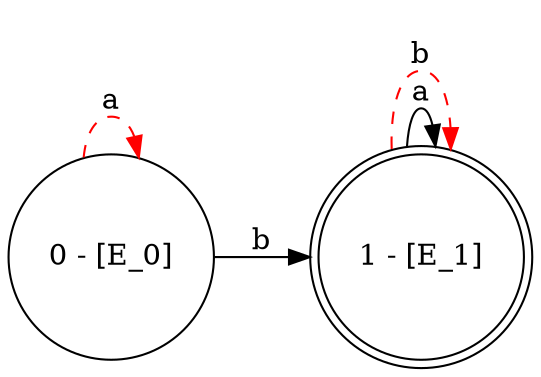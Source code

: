 digraph {
rankdir=LR;
size="8,5";
node [shape = circle, color = black];
0 [label="0 - [E_0]"];
node [shape = doublecircle];
1 [label="1 - [E_1]"];
0 -> 0 [ label = "a", color = "red", style = dashed ];
0 -> 1 [ label = "b", color = "black" ];
1 -> 1 [ label = "a", color = "black" ];
1 -> 1 [ label = "b", color = "red", style = dashed ];
}